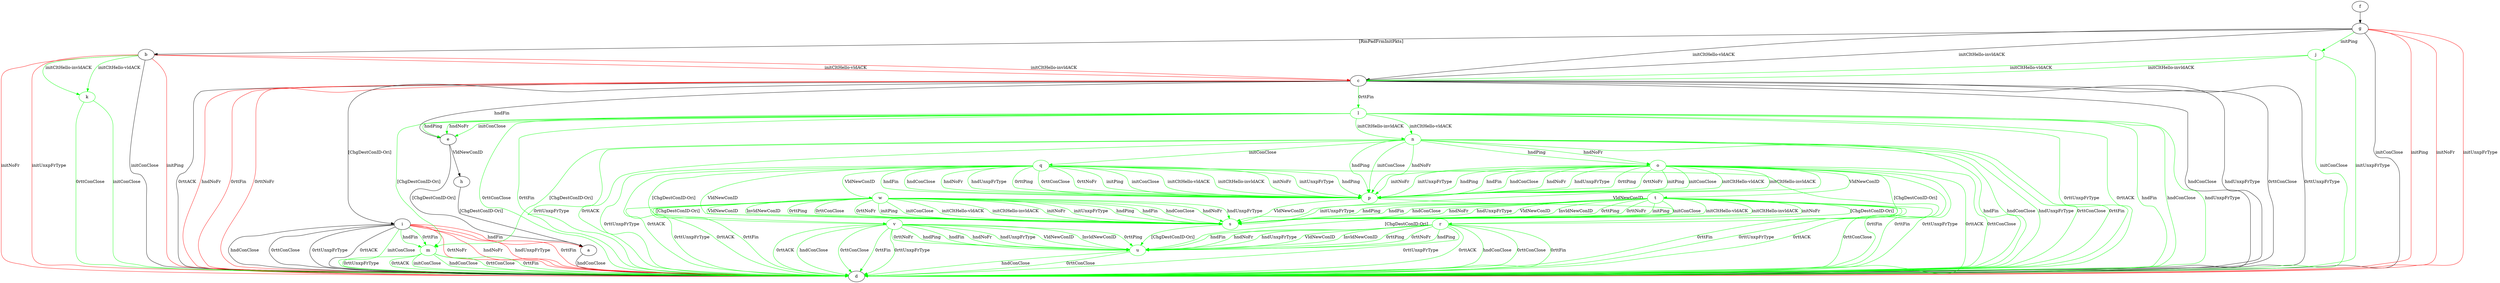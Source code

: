 digraph "" {
	a -> d	[key=0,
		label="hndConClose "];
	b -> c	[key=0,
		color=red,
		label="initCltHello-vldACK "];
	b -> c	[key=1,
		color=red,
		label="initCltHello-invldACK "];
	b -> d	[key=0,
		label="initConClose "];
	b -> d	[key=1,
		color=red,
		label="initPing "];
	b -> d	[key=2,
		color=red,
		label="initNoFr "];
	b -> d	[key=3,
		color=red,
		label="initUnxpFrType "];
	k	[color=green];
	b -> k	[key=0,
		color=green,
		label="initCltHello-vldACK "];
	b -> k	[key=1,
		color=green,
		label="initCltHello-invldACK "];
	c -> d	[key=0,
		label="hndConClose "];
	c -> d	[key=1,
		label="hndUnxpFrType "];
	c -> d	[key=2,
		label="0rttConClose "];
	c -> d	[key=3,
		label="0rttUnxpFrType "];
	c -> d	[key=4,
		label="0rttACK "];
	c -> d	[key=5,
		color=red,
		label="hndNoFr "];
	c -> d	[key=6,
		color=red,
		label="0rttFin "];
	c -> d	[key=7,
		color=red,
		label="0rttNoFr "];
	c -> e	[key=0,
		label="hndFin "];
	c -> i	[key=0,
		label="[ChgDestConID-Ori] "];
	l	[color=green];
	c -> l	[key=0,
		color=green,
		label="0rttFin "];
	e -> a	[key=0,
		label="[ChgDestConID-Ori] "];
	e -> h	[key=0,
		label="VldNewConID "];
	f -> g	[key=0];
	g -> b	[key=0,
		label="[RmPadFrmInitPkts] "];
	g -> c	[key=0,
		label="initCltHello-vldACK "];
	g -> c	[key=1,
		label="initCltHello-invldACK "];
	g -> d	[key=0,
		label="initConClose "];
	g -> d	[key=1,
		color=red,
		label="initPing "];
	g -> d	[key=2,
		color=red,
		label="initNoFr "];
	g -> d	[key=3,
		color=red,
		label="initUnxpFrType "];
	j	[color=green];
	g -> j	[key=0,
		color=green,
		label="initPing "];
	h -> a	[key=0,
		label="[ChgDestConID-Ori] "];
	i -> a	[key=0,
		color=red,
		label="hndFin "];
	i -> d	[key=0,
		label="hndConClose "];
	i -> d	[key=1,
		label="0rttConClose "];
	i -> d	[key=2,
		label="0rttUnxpFrType "];
	i -> d	[key=3,
		label="0rttACK "];
	i -> d	[key=4,
		color=green,
		label="initConClose "];
	i -> d	[key=5,
		color=red,
		label="hndNoFr "];
	i -> d	[key=6,
		color=red,
		label="hndUnxpFrType "];
	i -> d	[key=7,
		color=red,
		label="0rttFin "];
	i -> d	[key=8,
		color=red,
		label="0rttNoFr "];
	m	[color=green];
	i -> m	[key=0,
		color=green,
		label="hndFin "];
	i -> m	[key=1,
		color=green,
		label="0rttFin "];
	j -> c	[key=0,
		color=green,
		label="initCltHello-vldACK "];
	j -> c	[key=1,
		color=green,
		label="initCltHello-invldACK "];
	j -> d	[key=0,
		color=green,
		label="initConClose "];
	j -> d	[key=1,
		color=green,
		label="initUnxpFrType "];
	k -> d	[key=0,
		color=green,
		label="initConClose "];
	k -> d	[key=1,
		color=green,
		label="0rttConClose "];
	l -> d	[key=0,
		color=green,
		label="hndFin "];
	l -> d	[key=1,
		color=green,
		label="hndConClose "];
	l -> d	[key=2,
		color=green,
		label="hndUnxpFrType "];
	l -> d	[key=3,
		color=green,
		label="0rttConClose "];
	l -> d	[key=4,
		color=green,
		label="0rttFin "];
	l -> d	[key=5,
		color=green,
		label="0rttUnxpFrType "];
	l -> d	[key=6,
		color=green,
		label="0rttACK "];
	l -> e	[key=0,
		color=green,
		label="initConClose "];
	l -> e	[key=1,
		color=green,
		label="hndPing "];
	l -> e	[key=2,
		color=green,
		label="hndNoFr "];
	l -> m	[key=0,
		color=green,
		label="[ChgDestConID-Ori] "];
	n	[color=green];
	l -> n	[key=0,
		color=green,
		label="initCltHello-vldACK "];
	l -> n	[key=1,
		color=green,
		label="initCltHello-invldACK "];
	m -> d	[key=0,
		color=green,
		label="initConClose "];
	m -> d	[key=1,
		color=green,
		label="hndConClose "];
	m -> d	[key=2,
		color=green,
		label="0rttConClose "];
	m -> d	[key=3,
		color=green,
		label="0rttFin "];
	m -> d	[key=4,
		color=green,
		label="0rttUnxpFrType "];
	m -> d	[key=5,
		color=green,
		label="0rttACK "];
	n -> d	[key=0,
		color=green,
		label="hndFin "];
	n -> d	[key=1,
		color=green,
		label="hndConClose "];
	n -> d	[key=2,
		color=green,
		label="hndUnxpFrType "];
	n -> d	[key=3,
		color=green,
		label="0rttConClose "];
	n -> d	[key=4,
		color=green,
		label="0rttFin "];
	n -> d	[key=5,
		color=green,
		label="0rttUnxpFrType "];
	n -> d	[key=6,
		color=green,
		label="0rttACK "];
	n -> m	[key=0,
		color=green,
		label="[ChgDestConID-Ori] "];
	o	[color=green];
	n -> o	[key=0,
		color=green,
		label="hndPing "];
	n -> o	[key=1,
		color=green,
		label="hndNoFr "];
	p	[color=green];
	n -> p	[key=0,
		color=green,
		label="initConClose "];
	n -> p	[key=1,
		color=green,
		label="hndPing "];
	n -> p	[key=2,
		color=green,
		label="hndNoFr "];
	q	[color=green];
	n -> q	[key=0,
		color=green,
		label="initConClose "];
	o -> d	[key=0,
		color=green,
		label="0rttConClose "];
	o -> d	[key=1,
		color=green,
		label="0rttFin "];
	o -> d	[key=2,
		color=green,
		label="0rttUnxpFrType "];
	o -> d	[key=3,
		color=green,
		label="0rttACK "];
	o -> p	[key=0,
		color=green,
		label="initPing "];
	o -> p	[key=1,
		color=green,
		label="initConClose "];
	o -> p	[key=2,
		color=green,
		label="initCltHello-vldACK "];
	o -> p	[key=3,
		color=green,
		label="initCltHello-invldACK "];
	o -> p	[key=4,
		color=green,
		label="initNoFr "];
	o -> p	[key=5,
		color=green,
		label="initUnxpFrType "];
	o -> p	[key=6,
		color=green,
		label="hndPing "];
	o -> p	[key=7,
		color=green,
		label="hndFin "];
	o -> p	[key=8,
		color=green,
		label="hndConClose "];
	o -> p	[key=9,
		color=green,
		label="hndNoFr "];
	o -> p	[key=10,
		color=green,
		label="hndUnxpFrType "];
	o -> p	[key=11,
		color=green,
		label="0rttPing "];
	o -> p	[key=12,
		color=green,
		label="0rttNoFr "];
	r	[color=green];
	o -> r	[key=0,
		color=green,
		label="[ChgDestConID-Ori] "];
	s	[color=green];
	o -> s	[key=0,
		color=green,
		label="VldNewConID "];
	t	[color=green];
	o -> t	[key=0,
		color=green,
		label="VldNewConID "];
	p -> s	[key=0,
		color=green,
		label="VldNewConID "];
	u	[color=green];
	p -> u	[key=0,
		color=green,
		label="[ChgDestConID-Ori] "];
	q -> d	[key=0,
		color=green,
		label="0rttFin "];
	q -> d	[key=1,
		color=green,
		label="0rttUnxpFrType "];
	q -> d	[key=2,
		color=green,
		label="0rttACK "];
	q -> p	[key=0,
		color=green,
		label="initPing "];
	q -> p	[key=1,
		color=green,
		label="initConClose "];
	q -> p	[key=2,
		color=green,
		label="initCltHello-vldACK "];
	q -> p	[key=3,
		color=green,
		label="initCltHello-invldACK "];
	q -> p	[key=4,
		color=green,
		label="initNoFr "];
	q -> p	[key=5,
		color=green,
		label="initUnxpFrType "];
	q -> p	[key=6,
		color=green,
		label="hndPing "];
	q -> p	[key=7,
		color=green,
		label="hndFin "];
	q -> p	[key=8,
		color=green,
		label="hndConClose "];
	q -> p	[key=9,
		color=green,
		label="hndNoFr "];
	q -> p	[key=10,
		color=green,
		label="hndUnxpFrType "];
	q -> p	[key=11,
		color=green,
		label="0rttPing "];
	q -> p	[key=12,
		color=green,
		label="0rttConClose "];
	q -> p	[key=13,
		color=green,
		label="0rttNoFr "];
	q -> s	[key=0,
		color=green,
		label="VldNewConID "];
	v	[color=green];
	q -> v	[key=0,
		color=green,
		label="[ChgDestConID-Ori] "];
	w	[color=green];
	q -> w	[key=0,
		color=green,
		label="VldNewConID "];
	r -> d	[key=0,
		color=green,
		label="hndConClose "];
	r -> d	[key=1,
		color=green,
		label="0rttConClose "];
	r -> d	[key=2,
		color=green,
		label="0rttFin "];
	r -> d	[key=3,
		color=green,
		label="0rttUnxpFrType "];
	r -> d	[key=4,
		color=green,
		label="0rttACK "];
	r -> u	[key=0,
		color=green,
		label="hndPing "];
	r -> u	[key=1,
		color=green,
		label="hndFin "];
	r -> u	[key=2,
		color=green,
		label="hndNoFr "];
	r -> u	[key=3,
		color=green,
		label="hndUnxpFrType "];
	r -> u	[key=4,
		color=green,
		label="VldNewConID "];
	r -> u	[key=5,
		color=green,
		label="InvldNewConID "];
	r -> u	[key=6,
		color=green,
		label="0rttPing "];
	r -> u	[key=7,
		color=green,
		label="0rttNoFr "];
	s -> u	[key=0,
		color=green,
		label="[ChgDestConID-Ori] "];
	t -> d	[key=0,
		color=green,
		label="0rttConClose "];
	t -> d	[key=1,
		color=green,
		label="0rttFin "];
	t -> d	[key=2,
		color=green,
		label="0rttUnxpFrType "];
	t -> d	[key=3,
		color=green,
		label="0rttACK "];
	t -> r	[key=0,
		color=green,
		label="[ChgDestConID-Ori] "];
	t -> s	[key=0,
		color=green,
		label="initPing "];
	t -> s	[key=1,
		color=green,
		label="initConClose "];
	t -> s	[key=2,
		color=green,
		label="initCltHello-vldACK "];
	t -> s	[key=3,
		color=green,
		label="initCltHello-invldACK "];
	t -> s	[key=4,
		color=green,
		label="initNoFr "];
	t -> s	[key=5,
		color=green,
		label="initUnxpFrType "];
	t -> s	[key=6,
		color=green,
		label="hndPing "];
	t -> s	[key=7,
		color=green,
		label="hndFin "];
	t -> s	[key=8,
		color=green,
		label="hndConClose "];
	t -> s	[key=9,
		color=green,
		label="hndNoFr "];
	t -> s	[key=10,
		color=green,
		label="hndUnxpFrType "];
	t -> s	[key=11,
		color=green,
		label="VldNewConID "];
	t -> s	[key=12,
		color=green,
		label="InvldNewConID "];
	t -> s	[key=13,
		color=green,
		label="0rttPing "];
	t -> s	[key=14,
		color=green,
		label="0rttNoFr "];
	u -> d	[key=0,
		color=green,
		label="hndConClose "];
	u -> d	[key=1,
		color=green,
		label="0rttConClose "];
	v -> d	[key=0,
		color=green,
		label="hndConClose "];
	v -> d	[key=1,
		color=green,
		label="0rttConClose "];
	v -> d	[key=2,
		color=green,
		label="0rttFin "];
	v -> d	[key=3,
		color=green,
		label="0rttUnxpFrType "];
	v -> d	[key=4,
		color=green,
		label="0rttACK "];
	v -> u	[key=0,
		color=green,
		label="hndPing "];
	v -> u	[key=1,
		color=green,
		label="hndFin "];
	v -> u	[key=2,
		color=green,
		label="hndNoFr "];
	v -> u	[key=3,
		color=green,
		label="hndUnxpFrType "];
	v -> u	[key=4,
		color=green,
		label="VldNewConID "];
	v -> u	[key=5,
		color=green,
		label="InvldNewConID "];
	v -> u	[key=6,
		color=green,
		label="0rttPing "];
	v -> u	[key=7,
		color=green,
		label="0rttNoFr "];
	w -> d	[key=0,
		color=green,
		label="0rttFin "];
	w -> d	[key=1,
		color=green,
		label="0rttUnxpFrType "];
	w -> d	[key=2,
		color=green,
		label="0rttACK "];
	w -> s	[key=0,
		color=green,
		label="initPing "];
	w -> s	[key=1,
		color=green,
		label="initConClose "];
	w -> s	[key=2,
		color=green,
		label="initCltHello-vldACK "];
	w -> s	[key=3,
		color=green,
		label="initCltHello-invldACK "];
	w -> s	[key=4,
		color=green,
		label="initNoFr "];
	w -> s	[key=5,
		color=green,
		label="initUnxpFrType "];
	w -> s	[key=6,
		color=green,
		label="hndPing "];
	w -> s	[key=7,
		color=green,
		label="hndFin "];
	w -> s	[key=8,
		color=green,
		label="hndConClose "];
	w -> s	[key=9,
		color=green,
		label="hndNoFr "];
	w -> s	[key=10,
		color=green,
		label="hndUnxpFrType "];
	w -> s	[key=11,
		color=green,
		label="VldNewConID "];
	w -> s	[key=12,
		color=green,
		label="InvldNewConID "];
	w -> s	[key=13,
		color=green,
		label="0rttPing "];
	w -> s	[key=14,
		color=green,
		label="0rttConClose "];
	w -> s	[key=15,
		color=green,
		label="0rttNoFr "];
	w -> v	[key=0,
		color=green,
		label="[ChgDestConID-Ori] "];
}

